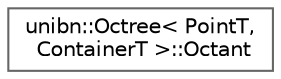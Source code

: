 digraph "Gráfico de jerarquía de clases"
{
 // LATEX_PDF_SIZE
  bgcolor="transparent";
  edge [fontname=Helvetica,fontsize=10,labelfontname=Helvetica,labelfontsize=10];
  node [fontname=Helvetica,fontsize=10,shape=box,height=0.2,width=0.4];
  rankdir="LR";
  Node0 [id="Node000000",label="unibn::Octree\< PointT,\l ContainerT \>::Octant",height=0.2,width=0.4,color="grey40", fillcolor="white", style="filled",URL="$da/d03/classunibn_1_1_octree_1_1_octant.html",tooltip=" "];
}
